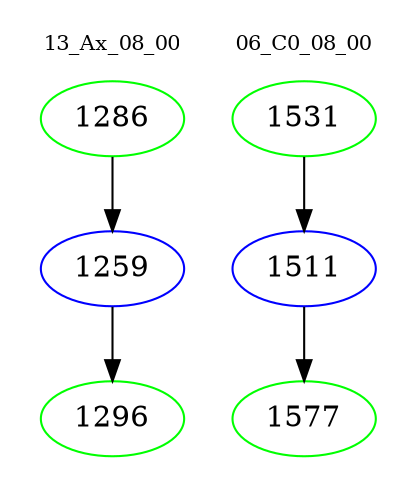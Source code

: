 digraph{
subgraph cluster_0 {
color = white
label = "13_Ax_08_00";
fontsize=10;
T0_1286 [label="1286", color="green"]
T0_1286 -> T0_1259 [color="black"]
T0_1259 [label="1259", color="blue"]
T0_1259 -> T0_1296 [color="black"]
T0_1296 [label="1296", color="green"]
}
subgraph cluster_1 {
color = white
label = "06_C0_08_00";
fontsize=10;
T1_1531 [label="1531", color="green"]
T1_1531 -> T1_1511 [color="black"]
T1_1511 [label="1511", color="blue"]
T1_1511 -> T1_1577 [color="black"]
T1_1577 [label="1577", color="green"]
}
}
